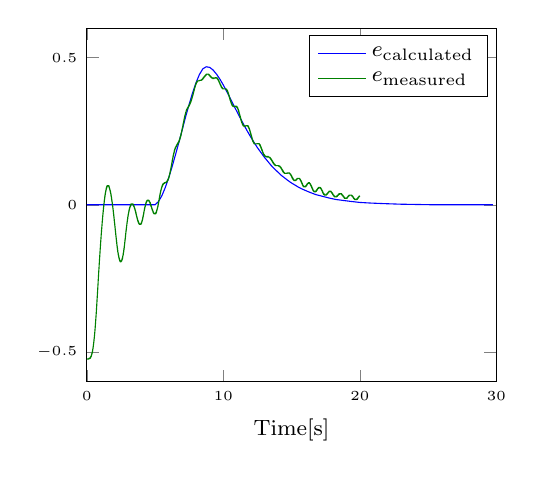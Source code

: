 % This file was created by matlab2tikz.
%
%The latest updates can be retrieved from
%  http://www.mathworks.com/matlabcentral/fileexchange/22022-matlab2tikz-matlab2tikz
%where you can also make suggestions and rate matlab2tikz.
%
\begin{tikzpicture}

\begin{axis}[%
width = 5.2cm,
at={(0.758in,0.488in)},
scale only axis,
xmin=0,
xmax=30,
xlabel={\footnotesize{Time[s]}},
ymin=-0.6,
ymax=0.6,
axis background/.style={fill=white},
ticklabel style = {font=\tiny},
legend style={legend cell align=left, align=left, draw=black, font = \footnotesize}
]
\addplot [color=blue]
  table[row sep=crcr]{%
0	0\\
5	0\\
5.25	0.011\\
5.5	0.031\\
5.75	0.059\\
6	0.092\\
6.25	0.13\\
6.5	0.171\\
6.75	0.213\\
7.25	0.301\\
7.5	0.342\\
7.75	0.381\\
8	0.415\\
8.25	0.443\\
8.5	0.462\\
8.75	0.469\\
9	0.467\\
9.25	0.458\\
9.5	0.444\\
9.75	0.427\\
10	0.407\\
10.25	0.385\\
10.75	0.339\\
11.25	0.294\\
11.5	0.272\\
11.75	0.251\\
12	0.231\\
12.25	0.212\\
12.5	0.194\\
12.75	0.178\\
13	0.162\\
13.25	0.148\\
13.5	0.134\\
13.75	0.122\\
14	0.111\\
14.25	0.1\\
14.5	0.091\\
14.75	0.082\\
15	0.074\\
15.25	0.067\\
15.5	0.06\\
15.75	0.054\\
16	0.049\\
16.25	0.044\\
16.75	0.035\\
17.25	0.029\\
17.75	0.023\\
18.25	0.018\\
18.75	0.015\\
19.25	0.012\\
20	0.008\\
20.75	0.006\\
21.75	0.004\\
23	0.002\\
25.5	0\\
29.75	0\\
};
\addlegendentry{$e_{\text{calculated}}$}

\addplot [color=black!50!green]
  table[row sep=crcr]{%
0	-0.524\\
0.154	-0.524\\
0.156	-0.522\\
0.218	-0.522\\
0.22	-0.521\\
0.25	-0.521\\
0.252	-0.519\\
0.274	-0.519\\
0.276	-0.517\\
0.292	-0.517\\
0.294	-0.516\\
0.308	-0.516\\
0.31	-0.514\\
0.322	-0.514\\
0.324	-0.513\\
0.332	-0.513\\
0.334	-0.511\\
0.344	-0.511\\
0.346	-0.51\\
0.354	-0.51\\
0.356	-0.508\\
0.364	-0.508\\
0.366	-0.507\\
0.372	-0.507\\
0.374	-0.505\\
0.38	-0.505\\
0.382	-0.504\\
0.388	-0.504\\
0.39	-0.502\\
0.396	-0.502\\
0.398	-0.501\\
0.402	-0.501\\
0.404	-0.499\\
0.41	-0.499\\
0.412	-0.498\\
0.416	-0.498\\
0.418	-0.496\\
0.422	-0.496\\
0.424	-0.494\\
0.428	-0.494\\
0.43	-0.493\\
0.434	-0.493\\
0.436	-0.491\\
0.438	-0.491\\
0.44	-0.49\\
0.444	-0.49\\
0.446	-0.488\\
0.45	-0.488\\
0.452	-0.487\\
0.454	-0.487\\
0.456	-0.485\\
0.46	-0.485\\
0.462	-0.484\\
0.464	-0.484\\
0.466	-0.482\\
0.468	-0.482\\
0.47	-0.481\\
0.474	-0.481\\
0.476	-0.479\\
0.478	-0.479\\
0.48	-0.478\\
0.482	-0.478\\
0.484	-0.476\\
0.486	-0.476\\
0.488	-0.475\\
0.49	-0.475\\
0.492	-0.473\\
0.494	-0.473\\
0.496	-0.471\\
0.5	-0.471\\
0.504	-0.468\\
0.506	-0.468\\
0.508	-0.467\\
0.51	-0.467\\
0.512	-0.465\\
0.514	-0.465\\
0.516	-0.464\\
0.518	-0.464\\
0.52	-0.462\\
0.522	-0.462\\
0.526	-0.459\\
0.528	-0.459\\
0.53	-0.458\\
0.532	-0.458\\
0.534	-0.456\\
0.536	-0.456\\
0.54	-0.453\\
0.542	-0.453\\
0.544	-0.452\\
0.546	-0.452\\
0.55	-0.448\\
0.552	-0.448\\
0.556	-0.445\\
0.558	-0.445\\
0.56	-0.444\\
0.562	-0.444\\
0.566	-0.441\\
0.568	-0.441\\
0.572	-0.438\\
0.574	-0.438\\
0.578	-0.435\\
0.58	-0.435\\
0.584	-0.432\\
0.586	-0.432\\
0.592	-0.427\\
0.594	-0.427\\
0.598	-0.424\\
0.6	-0.424\\
0.604	-0.421\\
0.606	-0.421\\
0.612	-0.416\\
0.614	-0.416\\
0.622	-0.41\\
0.624	-0.41\\
0.632	-0.404\\
0.634	-0.404\\
0.644	-0.396\\
0.646	-0.396\\
0.654	-0.39\\
0.656	-0.39\\
0.666	-0.382\\
0.668	-0.382\\
0.686	-0.369\\
0.688	-0.369\\
0.718	-0.346\\
0.72	-0.346\\
0.722	-0.344\\
0.724	-0.341\\
0.728	-0.338\\
0.73	-0.338\\
0.734	-0.335\\
0.736	-0.332\\
0.738	-0.33\\
0.74	-0.33\\
0.744	-0.327\\
0.746	-0.324\\
0.748	-0.324\\
0.824	-0.266\\
0.826	-0.263\\
0.884	-0.218\\
0.886	-0.218\\
0.93	-0.185\\
0.932	-0.185\\
0.954	-0.168\\
0.956	-0.168\\
0.976	-0.152\\
0.978	-0.152\\
0.992	-0.142\\
0.994	-0.142\\
1.008	-0.131\\
1.01	-0.131\\
1.022	-0.122\\
1.024	-0.122\\
1.034	-0.114\\
1.036	-0.114\\
1.046	-0.106\\
1.048	-0.106\\
1.056	-0.1\\
1.058	-0.1\\
1.066	-0.094\\
1.068	-0.094\\
1.076	-0.088\\
1.078	-0.088\\
1.084	-0.083\\
1.086	-0.083\\
1.092	-0.079\\
1.094	-0.079\\
1.1	-0.074\\
1.102	-0.074\\
1.108	-0.07\\
1.11	-0.07\\
1.116	-0.065\\
1.118	-0.065\\
1.124	-0.06\\
1.126	-0.06\\
1.13	-0.057\\
1.132	-0.057\\
1.138	-0.053\\
1.14	-0.053\\
1.144	-0.05\\
1.146	-0.05\\
1.15	-0.047\\
1.152	-0.047\\
1.158	-0.042\\
1.16	-0.042\\
1.164	-0.039\\
1.166	-0.039\\
1.17	-0.036\\
1.172	-0.036\\
1.176	-0.033\\
1.178	-0.033\\
1.18	-0.031\\
1.182	-0.031\\
1.186	-0.028\\
1.188	-0.028\\
1.192	-0.025\\
1.194	-0.025\\
1.198	-0.022\\
1.2	-0.022\\
1.202	-0.02\\
1.204	-0.02\\
1.208	-0.017\\
1.21	-0.017\\
1.212	-0.016\\
1.214	-0.016\\
1.218	-0.013\\
1.22	-0.013\\
1.222	-0.011\\
1.224	-0.011\\
1.226	-0.01\\
1.228	-0.01\\
1.232	-0.007\\
1.234	-0.007\\
1.236	-0.005\\
1.238	-0.005\\
1.242	-0.002\\
1.244	-0.002\\
1.246	-0.001\\
1.248	-0.001\\
1.25	0.001\\
1.252	0.001\\
1.254	0.003\\
1.256	0.003\\
1.258	0.004\\
1.26	0.004\\
1.262	0.006\\
1.264	0.006\\
1.268	0.009\\
1.27	0.009\\
1.272	0.01\\
1.274	0.01\\
1.276	0.012\\
1.278	0.012\\
1.28	0.013\\
1.282	0.013\\
1.284	0.015\\
1.286	0.015\\
1.288	0.016\\
1.29	0.016\\
1.292	0.018\\
1.294	0.018\\
1.296	0.019\\
1.298	0.019\\
1.3	0.021\\
1.302	0.021\\
1.304	0.022\\
1.308	0.022\\
1.31	0.024\\
1.312	0.024\\
1.314	0.026\\
1.316	0.026\\
1.318	0.027\\
1.32	0.027\\
1.322	0.029\\
1.326	0.029\\
1.328	0.03\\
1.33	0.03\\
1.332	0.032\\
1.336	0.032\\
1.338	0.033\\
1.34	0.033\\
1.342	0.035\\
1.346	0.035\\
1.348	0.036\\
1.35	0.036\\
1.352	0.038\\
1.356	0.038\\
1.358	0.039\\
1.362	0.039\\
1.364	0.041\\
1.368	0.041\\
1.37	0.042\\
1.374	0.042\\
1.376	0.044\\
1.38	0.044\\
1.382	0.046\\
1.386	0.046\\
1.388	0.047\\
1.394	0.047\\
1.396	0.049\\
1.4	0.049\\
1.402	0.05\\
1.406	0.05\\
1.408	0.052\\
1.414	0.052\\
1.416	0.053\\
1.42	0.053\\
1.422	0.055\\
1.43	0.055\\
1.432	0.056\\
1.438	0.056\\
1.44	0.058\\
1.448	0.058\\
1.45	0.059\\
1.458	0.059\\
1.46	0.061\\
1.47	0.061\\
1.472	0.062\\
1.484	0.062\\
1.486	0.064\\
1.506	0.064\\
1.508	0.065\\
1.51	0.065\\
1.512	0.064\\
1.516	0.064\\
1.518	0.065\\
1.586	0.065\\
1.588	0.064\\
1.61	0.064\\
1.612	0.062\\
1.626	0.062\\
1.628	0.061\\
1.636	0.061\\
1.638	0.059\\
1.646	0.059\\
1.648	0.058\\
1.656	0.058\\
1.658	0.056\\
1.666	0.056\\
1.668	0.055\\
1.674	0.055\\
1.676	0.053\\
1.684	0.053\\
1.686	0.052\\
1.69	0.052\\
1.692	0.05\\
1.7	0.05\\
1.702	0.049\\
1.708	0.049\\
1.71	0.047\\
1.716	0.047\\
1.718	0.046\\
1.724	0.046\\
1.726	0.044\\
1.732	0.044\\
1.734	0.042\\
1.738	0.042\\
1.74	0.041\\
1.746	0.041\\
1.748	0.039\\
1.752	0.039\\
1.754	0.038\\
1.758	0.038\\
1.76	0.036\\
1.764	0.036\\
1.766	0.035\\
1.77	0.035\\
1.772	0.033\\
1.776	0.033\\
1.778	0.032\\
1.782	0.032\\
1.784	0.03\\
1.786	0.03\\
1.788	0.029\\
1.792	0.029\\
1.794	0.027\\
1.798	0.027\\
1.8	0.026\\
1.802	0.026\\
1.804	0.024\\
1.808	0.024\\
1.81	0.022\\
1.812	0.022\\
1.814	0.021\\
1.818	0.021\\
1.82	0.019\\
1.822	0.019\\
1.824	0.018\\
1.826	0.018\\
1.828	0.016\\
1.832	0.016\\
1.834	0.015\\
1.836	0.015\\
1.838	0.013\\
1.842	0.013\\
1.844	0.012\\
1.846	0.012\\
1.848	0.01\\
1.85	0.01\\
1.852	0.009\\
1.856	0.009\\
1.858	0.007\\
1.86	0.007\\
1.862	0.006\\
1.864	0.006\\
1.866	0.004\\
1.87	0.004\\
1.872	0.003\\
1.874	0.003\\
1.876	0.001\\
1.878	0.001\\
1.88	-0.001\\
1.882	-0.001\\
1.884	-0.002\\
1.886	-0.002\\
1.888	-0.004\\
1.89	-0.004\\
1.892	-0.005\\
1.896	-0.005\\
1.898	-0.007\\
1.9	-0.007\\
1.902	-0.008\\
1.904	-0.008\\
1.906	-0.01\\
1.908	-0.01\\
1.91	-0.011\\
1.912	-0.011\\
1.914	-0.013\\
1.916	-0.013\\
1.918	-0.014\\
1.92	-0.014\\
1.922	-0.016\\
1.924	-0.016\\
1.926	-0.017\\
1.928	-0.017\\
1.93	-0.019\\
1.932	-0.019\\
1.934	-0.02\\
1.936	-0.02\\
1.938	-0.022\\
1.94	-0.022\\
1.942	-0.024\\
1.944	-0.024\\
1.946	-0.025\\
1.948	-0.025\\
1.952	-0.028\\
1.954	-0.028\\
1.956	-0.03\\
1.958	-0.03\\
1.96	-0.031\\
1.962	-0.031\\
1.964	-0.033\\
1.966	-0.033\\
1.968	-0.034\\
1.97	-0.034\\
1.974	-0.037\\
1.976	-0.037\\
1.978	-0.039\\
1.98	-0.039\\
1.982	-0.04\\
1.984	-0.04\\
1.986	-0.042\\
1.988	-0.042\\
1.992	-0.045\\
1.994	-0.045\\
1.996	-0.047\\
1.998	-0.047\\
2	-0.048\\
2.002	-0.048\\
2.006	-0.051\\
2.008	-0.051\\
2.01	-0.053\\
2.012	-0.053\\
2.014	-0.054\\
2.016	-0.054\\
2.018	-0.056\\
2.02	-0.056\\
2.024	-0.059\\
2.026	-0.059\\
2.028	-0.06\\
2.03	-0.06\\
2.032	-0.062\\
2.034	-0.062\\
2.038	-0.065\\
2.04	-0.065\\
2.042	-0.066\\
2.044	-0.066\\
2.046	-0.068\\
2.048	-0.068\\
2.052	-0.071\\
2.054	-0.071\\
2.056	-0.073\\
2.058	-0.073\\
2.06	-0.074\\
2.062	-0.074\\
2.066	-0.077\\
2.068	-0.077\\
2.07	-0.079\\
2.072	-0.079\\
2.076	-0.082\\
2.078	-0.082\\
2.08	-0.083\\
2.082	-0.083\\
2.084	-0.085\\
2.086	-0.085\\
2.09	-0.088\\
2.092	-0.088\\
2.094	-0.089\\
2.096	-0.089\\
2.098	-0.091\\
2.1	-0.091\\
2.104	-0.094\\
2.106	-0.094\\
2.108	-0.096\\
2.11	-0.096\\
2.112	-0.097\\
2.114	-0.097\\
2.118	-0.1\\
2.12	-0.1\\
2.122	-0.102\\
2.124	-0.102\\
2.126	-0.103\\
2.128	-0.103\\
2.132	-0.106\\
2.134	-0.106\\
2.136	-0.108\\
2.138	-0.108\\
2.14	-0.109\\
2.142	-0.109\\
2.146	-0.112\\
2.148	-0.112\\
2.15	-0.114\\
2.152	-0.114\\
2.154	-0.116\\
2.156	-0.116\\
2.158	-0.117\\
2.16	-0.117\\
2.162	-0.119\\
2.164	-0.119\\
2.166	-0.12\\
2.168	-0.12\\
2.17	-0.122\\
2.172	-0.122\\
2.176	-0.125\\
2.178	-0.125\\
2.18	-0.126\\
2.182	-0.126\\
2.184	-0.128\\
2.186	-0.128\\
2.188	-0.129\\
2.19	-0.129\\
2.192	-0.131\\
2.194	-0.131\\
2.196	-0.132\\
2.198	-0.132\\
2.2	-0.134\\
2.202	-0.134\\
2.204	-0.136\\
2.206	-0.136\\
2.208	-0.137\\
2.21	-0.137\\
2.212	-0.139\\
2.214	-0.139\\
2.216	-0.14\\
2.218	-0.14\\
2.22	-0.142\\
2.222	-0.142\\
2.224	-0.143\\
2.226	-0.143\\
2.228	-0.145\\
2.23	-0.145\\
2.232	-0.146\\
2.236	-0.146\\
2.238	-0.148\\
2.24	-0.148\\
2.242	-0.149\\
2.244	-0.149\\
2.246	-0.151\\
2.248	-0.151\\
2.25	-0.152\\
2.252	-0.152\\
2.254	-0.154\\
2.258	-0.154\\
2.26	-0.155\\
2.262	-0.155\\
2.264	-0.157\\
2.266	-0.157\\
2.268	-0.159\\
2.272	-0.159\\
2.274	-0.16\\
2.276	-0.16\\
2.278	-0.162\\
2.282	-0.162\\
2.284	-0.163\\
2.288	-0.163\\
2.29	-0.165\\
2.292	-0.165\\
2.294	-0.166\\
2.298	-0.166\\
2.3	-0.168\\
2.304	-0.168\\
2.306	-0.169\\
2.308	-0.169\\
2.31	-0.171\\
2.316	-0.171\\
2.318	-0.172\\
2.322	-0.172\\
2.324	-0.174\\
2.33	-0.174\\
2.332	-0.175\\
2.338	-0.175\\
2.34	-0.177\\
2.346	-0.177\\
2.348	-0.178\\
2.352	-0.178\\
2.354	-0.18\\
2.36	-0.18\\
2.362	-0.182\\
2.368	-0.182\\
2.37	-0.183\\
2.376	-0.183\\
2.378	-0.185\\
2.386	-0.185\\
2.388	-0.186\\
2.398	-0.186\\
2.4	-0.188\\
2.408	-0.188\\
2.41	-0.189\\
2.42	-0.189\\
2.422	-0.191\\
2.432	-0.191\\
2.434	-0.192\\
2.464	-0.192\\
2.466	-0.194\\
2.468	-0.194\\
2.47	-0.192\\
2.472	-0.192\\
2.474	-0.194\\
2.478	-0.194\\
2.48	-0.192\\
2.484	-0.192\\
2.486	-0.194\\
2.488	-0.194\\
2.49	-0.192\\
2.494	-0.192\\
2.496	-0.194\\
2.498	-0.194\\
2.5	-0.192\\
2.52	-0.192\\
2.522	-0.191\\
2.54	-0.191\\
2.542	-0.189\\
2.56	-0.189\\
2.562	-0.188\\
2.57	-0.188\\
2.572	-0.186\\
2.582	-0.186\\
2.584	-0.185\\
2.592	-0.185\\
2.594	-0.183\\
2.602	-0.183\\
2.604	-0.182\\
2.612	-0.182\\
2.614	-0.18\\
2.62	-0.18\\
2.622	-0.178\\
2.624	-0.178\\
2.626	-0.177\\
2.628	-0.178\\
2.63	-0.177\\
2.632	-0.177\\
2.634	-0.175\\
2.64	-0.175\\
2.642	-0.174\\
2.644	-0.174\\
2.646	-0.172\\
2.65	-0.172\\
2.652	-0.171\\
2.654	-0.171\\
2.656	-0.169\\
2.662	-0.169\\
2.664	-0.168\\
2.668	-0.168\\
2.67	-0.166\\
2.672	-0.166\\
2.674	-0.165\\
2.68	-0.165\\
2.684	-0.162\\
2.69	-0.162\\
2.694	-0.159\\
2.7	-0.159\\
2.704	-0.155\\
2.708	-0.155\\
2.71	-0.154\\
2.712	-0.154\\
2.714	-0.152\\
2.716	-0.152\\
2.718	-0.151\\
2.722	-0.151\\
2.726	-0.148\\
2.732	-0.148\\
2.736	-0.145\\
2.74	-0.145\\
2.742	-0.143\\
2.744	-0.143\\
2.748	-0.14\\
2.752	-0.14\\
2.756	-0.137\\
2.76	-0.137\\
2.762	-0.136\\
2.764	-0.136\\
2.768	-0.132\\
2.772	-0.132\\
2.776	-0.129\\
2.778	-0.129\\
2.78	-0.128\\
2.782	-0.128\\
2.784	-0.126\\
2.786	-0.126\\
2.788	-0.125\\
2.79	-0.125\\
2.792	-0.123\\
2.794	-0.123\\
2.798	-0.12\\
2.802	-0.12\\
2.806	-0.117\\
2.808	-0.117\\
2.81	-0.116\\
2.812	-0.116\\
2.814	-0.114\\
2.816	-0.114\\
2.82	-0.111\\
2.822	-0.111\\
2.824	-0.109\\
2.826	-0.109\\
2.828	-0.108\\
2.83	-0.108\\
2.832	-0.106\\
2.834	-0.106\\
2.836	-0.105\\
2.838	-0.105\\
2.842	-0.102\\
2.844	-0.102\\
2.846	-0.1\\
2.848	-0.1\\
2.85	-0.099\\
2.852	-0.099\\
2.854	-0.097\\
2.856	-0.097\\
2.86	-0.094\\
2.864	-0.094\\
2.868	-0.091\\
2.87	-0.091\\
2.872	-0.089\\
2.874	-0.089\\
2.876	-0.088\\
2.878	-0.088\\
2.88	-0.086\\
2.882	-0.086\\
2.884	-0.085\\
2.886	-0.085\\
2.888	-0.083\\
2.89	-0.083\\
2.892	-0.082\\
2.894	-0.082\\
2.896	-0.08\\
2.898	-0.08\\
2.9	-0.079\\
2.902	-0.079\\
2.904	-0.077\\
2.906	-0.077\\
2.908	-0.076\\
2.91	-0.076\\
2.912	-0.074\\
2.914	-0.074\\
2.916	-0.073\\
2.918	-0.073\\
2.92	-0.071\\
2.922	-0.071\\
2.924	-0.07\\
2.926	-0.07\\
2.928	-0.068\\
2.93	-0.068\\
2.932	-0.066\\
2.934	-0.066\\
2.936	-0.065\\
2.938	-0.065\\
2.94	-0.063\\
2.942	-0.063\\
2.944	-0.062\\
2.948	-0.062\\
2.95	-0.06\\
2.952	-0.06\\
2.954	-0.059\\
2.956	-0.059\\
2.958	-0.057\\
2.96	-0.057\\
2.962	-0.056\\
2.966	-0.056\\
2.968	-0.054\\
2.97	-0.054\\
2.972	-0.053\\
2.974	-0.053\\
2.976	-0.051\\
2.98	-0.051\\
2.982	-0.05\\
2.984	-0.05\\
2.986	-0.048\\
2.988	-0.048\\
2.99	-0.047\\
2.994	-0.047\\
2.996	-0.045\\
2.998	-0.045\\
3	-0.043\\
3.004	-0.043\\
3.006	-0.042\\
3.008	-0.042\\
3.01	-0.04\\
3.014	-0.04\\
3.016	-0.039\\
3.02	-0.039\\
3.022	-0.037\\
3.026	-0.037\\
3.028	-0.036\\
3.03	-0.036\\
3.032	-0.034\\
3.036	-0.034\\
3.038	-0.033\\
3.042	-0.033\\
3.044	-0.031\\
3.048	-0.031\\
3.05	-0.03\\
3.054	-0.03\\
3.056	-0.028\\
3.06	-0.028\\
3.062	-0.027\\
3.066	-0.027\\
3.068	-0.025\\
3.072	-0.025\\
3.074	-0.024\\
3.08	-0.024\\
3.082	-0.022\\
3.086	-0.022\\
3.088	-0.02\\
3.094	-0.02\\
3.096	-0.019\\
3.1	-0.019\\
3.102	-0.017\\
3.108	-0.017\\
3.11	-0.016\\
3.116	-0.016\\
3.118	-0.014\\
3.124	-0.014\\
3.126	-0.013\\
3.132	-0.013\\
3.134	-0.011\\
3.142	-0.011\\
3.144	-0.01\\
3.152	-0.01\\
3.154	-0.008\\
3.164	-0.008\\
3.166	-0.007\\
3.174	-0.007\\
3.176	-0.005\\
3.188	-0.005\\
3.19	-0.004\\
3.2	-0.004\\
3.202	-0.002\\
3.216	-0.002\\
3.218	-0.001\\
3.232	-0.001\\
3.234	0.001\\
3.254	0.001\\
3.256	0.003\\
3.368	0.003\\
3.37	0.001\\
3.398	0.001\\
3.4	-0.001\\
3.416	-0.001\\
3.418	-0.002\\
3.432	-0.002\\
3.434	-0.004\\
3.446	-0.004\\
3.448	-0.005\\
3.46	-0.005\\
3.462	-0.007\\
3.47	-0.007\\
3.472	-0.008\\
3.482	-0.008\\
3.484	-0.01\\
3.49	-0.01\\
3.492	-0.011\\
3.5	-0.011\\
3.502	-0.013\\
3.51	-0.013\\
3.512	-0.014\\
3.522	-0.014\\
3.524	-0.016\\
3.53	-0.016\\
3.532	-0.017\\
3.54	-0.017\\
3.542	-0.019\\
3.548	-0.019\\
3.55	-0.02\\
3.558	-0.02\\
3.56	-0.022\\
3.568	-0.022\\
3.57	-0.024\\
3.576	-0.024\\
3.578	-0.025\\
3.584	-0.025\\
3.586	-0.027\\
3.592	-0.027\\
3.594	-0.028\\
3.6	-0.028\\
3.602	-0.03\\
3.608	-0.03\\
3.61	-0.031\\
3.614	-0.031\\
3.616	-0.033\\
3.622	-0.033\\
3.624	-0.034\\
3.63	-0.034\\
3.632	-0.036\\
3.638	-0.036\\
3.64	-0.037\\
3.646	-0.037\\
3.648	-0.039\\
3.654	-0.039\\
3.656	-0.04\\
3.662	-0.04\\
3.664	-0.042\\
3.67	-0.042\\
3.672	-0.043\\
3.68	-0.043\\
3.682	-0.045\\
3.69	-0.045\\
3.692	-0.047\\
3.698	-0.047\\
3.7	-0.048\\
3.708	-0.048\\
3.71	-0.05\\
3.716	-0.05\\
3.718	-0.051\\
3.726	-0.051\\
3.728	-0.053\\
3.736	-0.053\\
3.738	-0.054\\
3.746	-0.054\\
3.748	-0.056\\
3.756	-0.056\\
3.758	-0.057\\
3.768	-0.057\\
3.77	-0.059\\
3.78	-0.059\\
3.782	-0.06\\
3.792	-0.06\\
3.794	-0.062\\
3.808	-0.062\\
3.81	-0.063\\
3.824	-0.063\\
3.826	-0.065\\
3.846	-0.065\\
3.848	-0.066\\
3.946	-0.066\\
3.948	-0.065\\
3.95	-0.065\\
3.952	-0.066\\
3.954	-0.066\\
3.956	-0.065\\
3.976	-0.065\\
3.978	-0.063\\
3.99	-0.063\\
3.992	-0.062\\
3.994	-0.063\\
3.996	-0.062\\
4.006	-0.062\\
4.008	-0.06\\
4.018	-0.06\\
4.02	-0.059\\
4.028	-0.059\\
4.03	-0.057\\
4.038	-0.057\\
4.04	-0.056\\
4.048	-0.056\\
4.05	-0.054\\
4.056	-0.054\\
4.058	-0.053\\
4.066	-0.053\\
4.068	-0.051\\
4.072	-0.051\\
4.074	-0.05\\
4.08	-0.05\\
4.082	-0.048\\
4.088	-0.048\\
4.09	-0.047\\
4.096	-0.047\\
4.098	-0.045\\
4.102	-0.045\\
4.104	-0.043\\
4.11	-0.043\\
4.112	-0.042\\
4.116	-0.042\\
4.118	-0.04\\
4.122	-0.04\\
4.124	-0.039\\
4.13	-0.039\\
4.132	-0.037\\
4.136	-0.037\\
4.138	-0.036\\
4.142	-0.036\\
4.144	-0.034\\
4.15	-0.034\\
4.152	-0.033\\
4.156	-0.033\\
4.158	-0.031\\
4.162	-0.031\\
4.164	-0.03\\
4.168	-0.03\\
4.17	-0.028\\
4.174	-0.028\\
4.176	-0.027\\
4.18	-0.027\\
4.182	-0.025\\
4.186	-0.025\\
4.188	-0.024\\
4.192	-0.024\\
4.194	-0.022\\
4.198	-0.022\\
4.2	-0.02\\
4.204	-0.02\\
4.206	-0.019\\
4.21	-0.019\\
4.212	-0.017\\
4.216	-0.017\\
4.218	-0.016\\
4.224	-0.016\\
4.226	-0.014\\
4.23	-0.014\\
4.232	-0.013\\
4.236	-0.013\\
4.238	-0.011\\
4.244	-0.011\\
4.246	-0.01\\
4.25	-0.01\\
4.252	-0.008\\
4.258	-0.008\\
4.26	-0.007\\
4.266	-0.007\\
4.268	-0.005\\
4.274	-0.005\\
4.276	-0.004\\
4.282	-0.004\\
4.284	-0.002\\
4.29	-0.002\\
4.292	-0.001\\
4.3	-0.001\\
4.302	0.001\\
4.308	0.001\\
4.31	0.003\\
4.318	0.003\\
4.32	0.004\\
4.328	0.004\\
4.33	0.006\\
4.338	0.006\\
4.34	0.007\\
4.35	0.007\\
4.352	0.009\\
4.364	0.009\\
4.366	0.01\\
4.378	0.01\\
4.38	0.012\\
4.394	0.012\\
4.396	0.013\\
4.416	0.013\\
4.418	0.015\\
4.458	0.015\\
4.46	0.016\\
4.506	0.016\\
4.508	0.015\\
4.544	0.015\\
4.546	0.013\\
4.568	0.013\\
4.57	0.012\\
4.586	0.012\\
4.588	0.01\\
4.604	0.01\\
4.606	0.009\\
4.618	0.009\\
4.62	0.007\\
4.63	0.007\\
4.632	0.006\\
4.644	0.006\\
4.646	0.004\\
4.656	0.004\\
4.658	0.003\\
4.668	0.003\\
4.67	0.001\\
4.678	0.001\\
4.68	-0.001\\
4.69	-0.001\\
4.692	-0.002\\
4.7	-0.002\\
4.702	-0.004\\
4.712	-0.004\\
4.714	-0.005\\
4.722	-0.005\\
4.724	-0.007\\
4.732	-0.007\\
4.734	-0.008\\
4.742	-0.008\\
4.744	-0.01\\
4.752	-0.01\\
4.754	-0.011\\
4.764	-0.011\\
4.766	-0.013\\
4.772	-0.013\\
4.774	-0.014\\
4.784	-0.014\\
4.786	-0.016\\
4.796	-0.016\\
4.798	-0.017\\
4.808	-0.017\\
4.81	-0.019\\
4.82	-0.019\\
4.822	-0.02\\
4.832	-0.02\\
4.834	-0.022\\
4.844	-0.022\\
4.846	-0.024\\
4.858	-0.024\\
4.86	-0.025\\
4.87	-0.025\\
4.872	-0.027\\
4.89	-0.027\\
4.892	-0.028\\
4.91	-0.028\\
4.912	-0.03\\
4.944	-0.03\\
4.946	-0.031\\
5.018	-0.031\\
5.02	-0.03\\
5.048	-0.03\\
5.05	-0.028\\
5.068	-0.028\\
5.07	-0.027\\
5.082	-0.027\\
5.084	-0.025\\
5.092	-0.025\\
5.094	-0.024\\
5.104	-0.024\\
5.106	-0.022\\
5.114	-0.022\\
5.116	-0.02\\
5.124	-0.02\\
5.126	-0.019\\
5.134	-0.019\\
5.136	-0.017\\
5.144	-0.017\\
5.146	-0.016\\
5.152	-0.016\\
5.154	-0.014\\
5.162	-0.014\\
5.164	-0.013\\
5.168	-0.013\\
5.17	-0.011\\
5.176	-0.011\\
5.178	-0.01\\
5.184	-0.01\\
5.186	-0.008\\
5.192	-0.008\\
5.194	-0.007\\
5.198	-0.007\\
5.2	-0.005\\
5.206	-0.005\\
5.208	-0.004\\
5.212	-0.004\\
5.214	-0.002\\
5.22	-0.002\\
5.222	-0.001\\
5.226	-0.001\\
5.228	0.001\\
5.232	0.001\\
5.234	0.003\\
5.238	0.003\\
5.24	0.004\\
5.246	0.004\\
5.248	0.006\\
5.25	0.006\\
5.252	0.007\\
5.256	0.007\\
5.258	0.009\\
5.262	0.009\\
5.264	0.01\\
5.268	0.01\\
5.27	0.012\\
5.274	0.012\\
5.276	0.013\\
5.28	0.013\\
5.282	0.015\\
5.288	0.015\\
5.29	0.016\\
5.292	0.016\\
5.294	0.018\\
5.298	0.018\\
5.3	0.019\\
5.304	0.019\\
5.306	0.021\\
5.31	0.021\\
5.312	0.022\\
5.316	0.022\\
5.318	0.024\\
5.322	0.024\\
5.324	0.026\\
5.328	0.026\\
5.33	0.027\\
5.334	0.027\\
5.336	0.029\\
5.34	0.029\\
5.342	0.03\\
5.348	0.03\\
5.35	0.032\\
5.352	0.032\\
5.354	0.033\\
5.36	0.033\\
5.362	0.035\\
5.366	0.035\\
5.368	0.036\\
5.372	0.036\\
5.374	0.038\\
5.378	0.038\\
5.38	0.039\\
5.386	0.039\\
5.388	0.041\\
5.392	0.041\\
5.394	0.042\\
5.398	0.042\\
5.4	0.044\\
5.406	0.044\\
5.408	0.046\\
5.414	0.046\\
5.416	0.047\\
5.42	0.047\\
5.422	0.049\\
5.428	0.049\\
5.43	0.05\\
5.436	0.05\\
5.438	0.052\\
5.444	0.052\\
5.446	0.053\\
5.454	0.053\\
5.456	0.055\\
5.462	0.055\\
5.464	0.056\\
5.472	0.056\\
5.474	0.058\\
5.482	0.058\\
5.484	0.059\\
5.492	0.059\\
5.494	0.061\\
5.504	0.061\\
5.506	0.062\\
5.516	0.062\\
5.518	0.064\\
5.528	0.064\\
5.53	0.065\\
5.544	0.065\\
5.546	0.067\\
5.56	0.067\\
5.562	0.069\\
5.578	0.069\\
5.58	0.07\\
5.602	0.07\\
5.604	0.072\\
5.638	0.072\\
5.64	0.073\\
5.684	0.073\\
5.686	0.075\\
5.764	0.075\\
5.766	0.076\\
5.822	0.076\\
5.824	0.078\\
5.856	0.078\\
5.858	0.079\\
5.88	0.079\\
5.882	0.081\\
5.902	0.081\\
5.904	0.082\\
5.922	0.082\\
5.924	0.084\\
5.94	0.084\\
5.942	0.085\\
5.954	0.085\\
5.956	0.087\\
5.966	0.087\\
5.968	0.088\\
5.978	0.088\\
5.98	0.09\\
5.99	0.09\\
5.992	0.092\\
6.002	0.092\\
6.004	0.093\\
6.012	0.093\\
6.014	0.095\\
6.022	0.095\\
6.024	0.096\\
6.03	0.096\\
6.032	0.098\\
6.04	0.098\\
6.042	0.099\\
6.048	0.099\\
6.05	0.101\\
6.058	0.101\\
6.06	0.102\\
6.066	0.102\\
6.068	0.104\\
6.072	0.104\\
6.074	0.105\\
6.082	0.105\\
6.084	0.107\\
6.088	0.107\\
6.09	0.108\\
6.096	0.108\\
6.098	0.11\\
6.104	0.11\\
6.106	0.111\\
6.11	0.111\\
6.112	0.113\\
6.116	0.113\\
6.118	0.115\\
6.124	0.115\\
6.126	0.116\\
6.13	0.116\\
6.132	0.118\\
6.138	0.118\\
6.14	0.119\\
6.144	0.119\\
6.146	0.121\\
6.15	0.121\\
6.152	0.122\\
6.158	0.122\\
6.16	0.124\\
6.162	0.124\\
6.164	0.125\\
6.17	0.125\\
6.172	0.127\\
6.176	0.127\\
6.178	0.128\\
6.18	0.128\\
6.182	0.13\\
6.188	0.13\\
6.19	0.131\\
6.192	0.131\\
6.194	0.133\\
6.2	0.133\\
6.202	0.134\\
6.204	0.134\\
6.206	0.136\\
6.212	0.136\\
6.214	0.138\\
6.218	0.138\\
6.22	0.139\\
6.224	0.139\\
6.226	0.141\\
6.23	0.141\\
6.232	0.142\\
6.234	0.142\\
6.236	0.144\\
6.242	0.144\\
6.244	0.145\\
6.248	0.145\\
6.25	0.147\\
6.252	0.147\\
6.254	0.148\\
6.258	0.148\\
6.26	0.15\\
6.264	0.15\\
6.266	0.151\\
6.27	0.151\\
6.272	0.153\\
6.276	0.153\\
6.278	0.154\\
6.284	0.154\\
6.286	0.156\\
6.288	0.156\\
6.29	0.157\\
6.296	0.157\\
6.298	0.159\\
6.302	0.159\\
6.304	0.161\\
6.308	0.161\\
6.31	0.162\\
6.314	0.162\\
6.316	0.164\\
6.322	0.164\\
6.324	0.165\\
6.328	0.165\\
6.33	0.167\\
6.334	0.167\\
6.336	0.168\\
6.342	0.168\\
6.344	0.17\\
6.348	0.17\\
6.35	0.171\\
6.356	0.171\\
6.358	0.173\\
6.364	0.173\\
6.366	0.174\\
6.372	0.174\\
6.374	0.176\\
6.378	0.176\\
6.38	0.177\\
6.388	0.177\\
6.39	0.179\\
6.396	0.179\\
6.398	0.18\\
6.404	0.18\\
6.406	0.182\\
6.412	0.182\\
6.414	0.184\\
6.422	0.184\\
6.424	0.185\\
6.432	0.185\\
6.434	0.187\\
6.442	0.187\\
6.444	0.188\\
6.454	0.188\\
6.456	0.19\\
6.466	0.19\\
6.468	0.191\\
6.478	0.191\\
6.48	0.193\\
6.492	0.193\\
6.494	0.194\\
6.508	0.194\\
6.51	0.196\\
6.524	0.196\\
6.526	0.197\\
6.54	0.197\\
6.542	0.199\\
6.558	0.199\\
6.56	0.2\\
6.578	0.2\\
6.58	0.202\\
6.598	0.202\\
6.6	0.204\\
6.62	0.204\\
6.622	0.205\\
6.638	0.205\\
6.64	0.207\\
6.66	0.207\\
6.662	0.208\\
6.678	0.208\\
6.68	0.21\\
6.696	0.21\\
6.698	0.211\\
6.712	0.211\\
6.714	0.213\\
6.728	0.213\\
6.73	0.214\\
6.744	0.214\\
6.746	0.216\\
6.758	0.216\\
6.76	0.217\\
6.77	0.217\\
6.772	0.219\\
6.782	0.219\\
6.784	0.22\\
6.794	0.22\\
6.796	0.222\\
6.804	0.222\\
6.806	0.223\\
6.816	0.223\\
6.818	0.225\\
6.826	0.225\\
6.828	0.227\\
6.836	0.227\\
6.838	0.228\\
6.844	0.228\\
6.846	0.23\\
6.854	0.23\\
6.856	0.231\\
6.864	0.231\\
6.866	0.233\\
6.874	0.233\\
6.876	0.234\\
6.882	0.234\\
6.884	0.236\\
6.888	0.236\\
6.89	0.237\\
6.898	0.237\\
6.9	0.239\\
6.906	0.239\\
6.908	0.24\\
6.914	0.24\\
6.916	0.242\\
6.92	0.242\\
6.922	0.243\\
6.928	0.243\\
6.93	0.245\\
6.936	0.245\\
6.938	0.246\\
6.944	0.246\\
6.946	0.248\\
6.95	0.248\\
6.952	0.25\\
6.958	0.25\\
6.96	0.251\\
6.966	0.251\\
6.968	0.253\\
6.972	0.253\\
6.974	0.254\\
6.98	0.254\\
6.982	0.256\\
6.986	0.256\\
6.988	0.257\\
6.992	0.257\\
6.994	0.259\\
7	0.259\\
7.002	0.26\\
7.006	0.26\\
7.008	0.262\\
7.012	0.262\\
7.014	0.263\\
7.02	0.263\\
7.022	0.265\\
7.026	0.265\\
7.028	0.266\\
7.032	0.266\\
7.034	0.268\\
7.04	0.268\\
7.042	0.269\\
7.044	0.269\\
7.046	0.271\\
7.052	0.271\\
7.054	0.273\\
7.058	0.273\\
7.06	0.274\\
7.064	0.274\\
7.066	0.276\\
7.072	0.276\\
7.074	0.277\\
7.078	0.277\\
7.08	0.279\\
7.084	0.279\\
7.086	0.28\\
7.092	0.28\\
7.094	0.282\\
7.098	0.282\\
7.1	0.283\\
7.104	0.283\\
7.106	0.285\\
7.11	0.285\\
7.112	0.286\\
7.118	0.286\\
7.12	0.288\\
7.124	0.288\\
7.126	0.289\\
7.13	0.289\\
7.132	0.291\\
7.136	0.291\\
7.138	0.292\\
7.144	0.292\\
7.146	0.294\\
7.15	0.294\\
7.152	0.296\\
7.158	0.296\\
7.16	0.297\\
7.166	0.297\\
7.168	0.299\\
7.172	0.299\\
7.174	0.3\\
7.18	0.3\\
7.182	0.302\\
7.188	0.302\\
7.19	0.303\\
7.196	0.303\\
7.198	0.305\\
7.204	0.305\\
7.206	0.306\\
7.212	0.306\\
7.214	0.308\\
7.22	0.308\\
7.222	0.309\\
7.23	0.309\\
7.232	0.311\\
7.24	0.311\\
7.242	0.312\\
7.248	0.312\\
7.25	0.314\\
7.258	0.314\\
7.26	0.315\\
7.268	0.315\\
7.27	0.317\\
7.278	0.317\\
7.28	0.319\\
7.29	0.319\\
7.292	0.32\\
7.302	0.32\\
7.304	0.322\\
7.316	0.322\\
7.318	0.323\\
7.33	0.323\\
7.332	0.325\\
7.346	0.325\\
7.348	0.326\\
7.362	0.326\\
7.364	0.328\\
7.38	0.328\\
7.382	0.329\\
7.398	0.329\\
7.4	0.331\\
7.414	0.331\\
7.416	0.332\\
7.434	0.332\\
7.436	0.334\\
7.456	0.334\\
7.458	0.335\\
7.472	0.335\\
7.474	0.337\\
7.492	0.337\\
7.494	0.338\\
7.508	0.338\\
7.51	0.34\\
7.526	0.34\\
7.528	0.342\\
7.542	0.342\\
7.544	0.343\\
7.558	0.343\\
7.56	0.345\\
7.572	0.345\\
7.574	0.346\\
7.588	0.346\\
7.59	0.348\\
7.6	0.348\\
7.602	0.349\\
7.612	0.349\\
7.614	0.351\\
7.624	0.351\\
7.626	0.352\\
7.636	0.352\\
7.638	0.354\\
7.648	0.354\\
7.65	0.355\\
7.66	0.355\\
7.662	0.357\\
7.67	0.357\\
7.672	0.358\\
7.68	0.358\\
7.682	0.36\\
7.69	0.36\\
7.692	0.362\\
7.7	0.362\\
7.702	0.363\\
7.71	0.363\\
7.712	0.365\\
7.72	0.365\\
7.722	0.366\\
7.728	0.366\\
7.73	0.368\\
7.738	0.368\\
7.74	0.369\\
7.748	0.369\\
7.75	0.371\\
7.758	0.371\\
7.76	0.372\\
7.768	0.372\\
7.77	0.374\\
7.776	0.374\\
7.778	0.375\\
7.784	0.375\\
7.786	0.377\\
7.792	0.377\\
7.794	0.378\\
7.802	0.378\\
7.804	0.38\\
7.81	0.38\\
7.812	0.381\\
7.818	0.381\\
7.82	0.383\\
7.828	0.383\\
7.83	0.385\\
7.836	0.385\\
7.838	0.386\\
7.842	0.386\\
7.844	0.388\\
7.852	0.388\\
7.854	0.389\\
7.862	0.389\\
7.864	0.391\\
7.872	0.391\\
7.874	0.392\\
7.878	0.392\\
7.88	0.394\\
7.888	0.394\\
7.89	0.395\\
7.898	0.395\\
7.9	0.397\\
7.904	0.397\\
7.906	0.398\\
7.914	0.398\\
7.916	0.4\\
7.924	0.4\\
7.926	0.401\\
7.934	0.401\\
7.936	0.403\\
7.944	0.403\\
7.946	0.404\\
7.954	0.404\\
7.956	0.406\\
7.966	0.406\\
7.968	0.408\\
7.976	0.408\\
7.978	0.409\\
7.988	0.409\\
7.99	0.411\\
8	0.411\\
8.002	0.412\\
8.016	0.412\\
8.018	0.414\\
8.03	0.414\\
8.032	0.415\\
8.048	0.415\\
8.05	0.417\\
8.068	0.417\\
8.07	0.418\\
8.092	0.418\\
8.094	0.42\\
8.122	0.42\\
8.124	0.421\\
8.22	0.421\\
8.222	0.423\\
8.224	0.423\\
8.226	0.421\\
8.23	0.421\\
8.232	0.423\\
8.372	0.423\\
8.374	0.424\\
8.424	0.424\\
8.426	0.426\\
8.46	0.426\\
8.462	0.427\\
8.494	0.427\\
8.496	0.429\\
8.518	0.429\\
8.52	0.431\\
8.548	0.431\\
8.55	0.432\\
8.574	0.432\\
8.576	0.434\\
8.6	0.434\\
8.602	0.435\\
8.622	0.435\\
8.624	0.437\\
8.628	0.437\\
8.63	0.435\\
8.632	0.435\\
8.634	0.437\\
8.656	0.437\\
8.658	0.438\\
8.682	0.438\\
8.684	0.44\\
8.712	0.44\\
8.714	0.441\\
8.744	0.441\\
8.746	0.443\\
8.78	0.443\\
8.782	0.444\\
8.9	0.444\\
8.902	0.443\\
8.942	0.443\\
8.944	0.441\\
8.976	0.441\\
8.978	0.44\\
9.002	0.44\\
9.004	0.438\\
9.028	0.438\\
9.03	0.437\\
9.052	0.437\\
9.054	0.435\\
9.058	0.435\\
9.06	0.437\\
9.062	0.437\\
9.064	0.435\\
9.086	0.435\\
9.088	0.434\\
9.124	0.434\\
9.126	0.432\\
9.164	0.432\\
9.166	0.431\\
9.232	0.431\\
9.234	0.429\\
9.296	0.429\\
9.298	0.431\\
9.442	0.431\\
9.444	0.432\\
9.448	0.432\\
9.45	0.431\\
9.454	0.431\\
9.456	0.432\\
9.46	0.432\\
9.462	0.431\\
9.466	0.431\\
9.468	0.432\\
9.472	0.432\\
9.474	0.431\\
9.544	0.431\\
9.546	0.429\\
9.574	0.429\\
9.576	0.427\\
9.6	0.427\\
9.602	0.426\\
9.622	0.426\\
9.624	0.424\\
9.64	0.424\\
9.642	0.423\\
9.654	0.423\\
9.656	0.421\\
9.67	0.421\\
9.672	0.42\\
9.684	0.42\\
9.686	0.418\\
9.698	0.418\\
9.7	0.417\\
9.712	0.417\\
9.714	0.415\\
9.728	0.415\\
9.73	0.414\\
9.742	0.414\\
9.744	0.412\\
9.754	0.412\\
9.756	0.411\\
9.768	0.411\\
9.77	0.409\\
9.782	0.409\\
9.784	0.408\\
9.794	0.408\\
9.796	0.406\\
9.814	0.406\\
9.816	0.404\\
9.828	0.404\\
9.83	0.403\\
9.848	0.403\\
9.85	0.401\\
9.864	0.401\\
9.866	0.4\\
9.882	0.4\\
9.884	0.398\\
9.904	0.398\\
9.906	0.397\\
9.928	0.397\\
9.93	0.395\\
9.968	0.395\\
9.97	0.394\\
10.198	0.394\\
10.2	0.392\\
10.232	0.392\\
10.234	0.391\\
10.258	0.391\\
10.26	0.389\\
10.278	0.389\\
10.28	0.388\\
10.294	0.388\\
10.296	0.386\\
10.308	0.386\\
10.31	0.385\\
10.322	0.385\\
10.324	0.383\\
10.336	0.383\\
10.338	0.381\\
10.346	0.381\\
10.348	0.38\\
10.358	0.38\\
10.36	0.378\\
10.37	0.378\\
10.372	0.377\\
10.38	0.377\\
10.382	0.375\\
10.39	0.375\\
10.392	0.374\\
10.402	0.374\\
10.404	0.372\\
10.41	0.372\\
10.412	0.371\\
10.42	0.371\\
10.422	0.369\\
10.43	0.369\\
10.432	0.368\\
10.44	0.368\\
10.442	0.366\\
10.45	0.366\\
10.452	0.365\\
10.458	0.365\\
10.46	0.363\\
10.468	0.363\\
10.47	0.362\\
10.478	0.362\\
10.48	0.36\\
10.488	0.36\\
10.49	0.358\\
10.498	0.358\\
10.5	0.357\\
10.506	0.357\\
10.508	0.355\\
10.518	0.355\\
10.52	0.354\\
10.528	0.354\\
10.53	0.352\\
10.54	0.352\\
10.542	0.351\\
10.552	0.351\\
10.554	0.349\\
10.562	0.349\\
10.564	0.348\\
10.574	0.348\\
10.576	0.346\\
10.588	0.346\\
10.59	0.345\\
10.6	0.345\\
10.602	0.343\\
10.616	0.343\\
10.618	0.342\\
10.63	0.342\\
10.632	0.34\\
10.65	0.34\\
10.652	0.338\\
10.67	0.338\\
10.672	0.337\\
10.696	0.337\\
10.698	0.335\\
10.738	0.335\\
10.74	0.334\\
10.856	0.334\\
10.858	0.335\\
10.942	0.335\\
10.944	0.334\\
10.984	0.334\\
10.986	0.332\\
11.008	0.332\\
11.01	0.331\\
11.028	0.331\\
11.03	0.329\\
11.046	0.329\\
11.048	0.328\\
11.06	0.328\\
11.062	0.326\\
11.072	0.326\\
11.074	0.325\\
11.084	0.325\\
11.086	0.323\\
11.096	0.323\\
11.098	0.322\\
11.108	0.322\\
11.11	0.32\\
11.118	0.32\\
11.12	0.319\\
11.128	0.319\\
11.13	0.317\\
11.136	0.317\\
11.138	0.315\\
11.148	0.315\\
11.15	0.314\\
11.156	0.314\\
11.158	0.312\\
11.164	0.312\\
11.166	0.311\\
11.174	0.311\\
11.176	0.309\\
11.182	0.309\\
11.184	0.308\\
11.192	0.308\\
11.194	0.306\\
11.2	0.306\\
11.202	0.305\\
11.21	0.305\\
11.212	0.303\\
11.218	0.303\\
11.22	0.302\\
11.226	0.302\\
11.228	0.3\\
11.234	0.3\\
11.236	0.299\\
11.244	0.299\\
11.246	0.297\\
11.252	0.297\\
11.254	0.296\\
11.26	0.296\\
11.262	0.294\\
11.27	0.294\\
11.272	0.292\\
11.278	0.292\\
11.28	0.291\\
11.288	0.291\\
11.29	0.289\\
11.298	0.289\\
11.3	0.288\\
11.308	0.288\\
11.31	0.286\\
11.318	0.286\\
11.32	0.285\\
11.328	0.285\\
11.33	0.283\\
11.338	0.283\\
11.34	0.282\\
11.346	0.282\\
11.348	0.28\\
11.36	0.28\\
11.362	0.279\\
11.372	0.279\\
11.374	0.277\\
11.384	0.277\\
11.386	0.276\\
11.398	0.276\\
11.4	0.274\\
11.416	0.274\\
11.418	0.273\\
11.434	0.273\\
11.436	0.271\\
11.456	0.271\\
11.458	0.269\\
11.478	0.269\\
11.48	0.268\\
11.522	0.268\\
11.524	0.266\\
11.528	0.266\\
11.53	0.268\\
11.532	0.266\\
11.592	0.266\\
11.594	0.268\\
11.672	0.268\\
11.674	0.269\\
11.77	0.269\\
11.772	0.268\\
11.808	0.268\\
11.81	0.266\\
11.828	0.266\\
11.83	0.265\\
11.846	0.265\\
11.848	0.263\\
11.862	0.263\\
11.864	0.262\\
11.876	0.262\\
11.878	0.26\\
11.89	0.26\\
11.892	0.259\\
11.902	0.259\\
11.904	0.257\\
11.914	0.257\\
11.916	0.256\\
11.924	0.256\\
11.926	0.254\\
11.934	0.254\\
11.936	0.253\\
11.944	0.253\\
11.946	0.251\\
11.954	0.251\\
11.956	0.25\\
11.964	0.25\\
11.966	0.248\\
11.974	0.248\\
11.976	0.246\\
11.982	0.246\\
11.984	0.245\\
11.992	0.245\\
11.994	0.243\\
12.002	0.243\\
12.004	0.242\\
12.01	0.242\\
12.012	0.24\\
12.018	0.24\\
12.02	0.239\\
12.028	0.239\\
12.03	0.237\\
12.038	0.237\\
12.04	0.236\\
12.046	0.236\\
12.048	0.234\\
12.056	0.234\\
12.058	0.233\\
12.064	0.233\\
12.066	0.231\\
12.074	0.231\\
12.076	0.23\\
12.084	0.23\\
12.086	0.228\\
12.092	0.228\\
12.094	0.227\\
12.102	0.227\\
12.104	0.225\\
12.112	0.225\\
12.114	0.223\\
12.124	0.223\\
12.126	0.222\\
12.134	0.222\\
12.136	0.22\\
12.144	0.22\\
12.146	0.219\\
12.156	0.219\\
12.158	0.217\\
12.172	0.217\\
12.174	0.216\\
12.184	0.216\\
12.186	0.214\\
12.196	0.214\\
12.198	0.213\\
12.214	0.213\\
12.216	0.211\\
12.23	0.211\\
12.232	0.21\\
12.25	0.21\\
12.252	0.208\\
12.282	0.208\\
12.284	0.207\\
12.472	0.207\\
12.474	0.208\\
12.604	0.208\\
12.606	0.207\\
12.638	0.207\\
12.64	0.205\\
12.666	0.205\\
12.668	0.204\\
12.686	0.204\\
12.688	0.202\\
12.702	0.202\\
12.704	0.2\\
12.718	0.2\\
12.72	0.199\\
12.732	0.199\\
12.734	0.197\\
12.746	0.197\\
12.748	0.196\\
12.76	0.196\\
12.762	0.194\\
12.772	0.194\\
12.774	0.193\\
12.784	0.193\\
12.786	0.191\\
12.798	0.191\\
12.8	0.19\\
12.81	0.19\\
12.812	0.188\\
12.822	0.188\\
12.824	0.187\\
12.834	0.187\\
12.836	0.185\\
12.846	0.185\\
12.848	0.184\\
12.856	0.184\\
12.858	0.182\\
12.87	0.182\\
12.872	0.18\\
12.882	0.18\\
12.884	0.179\\
12.894	0.179\\
12.896	0.177\\
12.908	0.177\\
12.91	0.176\\
12.922	0.176\\
12.924	0.174\\
12.936	0.174\\
12.938	0.173\\
12.954	0.173\\
12.956	0.171\\
12.97	0.171\\
12.972	0.17\\
12.996	0.17\\
12.998	0.168\\
13.018	0.168\\
13.02	0.167\\
13.042	0.167\\
13.044	0.165\\
13.086	0.165\\
13.088	0.164\\
13.196	0.164\\
13.198	0.162\\
13.252	0.162\\
13.254	0.164\\
13.288	0.164\\
13.29	0.162\\
13.374	0.162\\
13.376	0.161\\
13.412	0.161\\
13.414	0.159\\
13.442	0.159\\
13.444	0.157\\
13.47	0.157\\
13.472	0.156\\
13.494	0.156\\
13.496	0.154\\
13.518	0.154\\
13.52	0.153\\
13.536	0.153\\
13.538	0.151\\
13.554	0.151\\
13.556	0.15\\
13.572	0.15\\
13.574	0.148\\
13.592	0.148\\
13.594	0.147\\
13.612	0.147\\
13.614	0.145\\
13.632	0.145\\
13.634	0.144\\
13.656	0.144\\
13.658	0.142\\
13.674	0.142\\
13.676	0.141\\
13.692	0.141\\
13.694	0.139\\
13.716	0.139\\
13.718	0.138\\
13.75	0.138\\
13.752	0.136\\
13.788	0.136\\
13.79	0.134\\
13.828	0.134\\
13.83	0.133\\
14.072	0.133\\
14.074	0.131\\
14.126	0.131\\
14.128	0.13\\
14.158	0.13\\
14.16	0.128\\
14.192	0.128\\
14.194	0.127\\
14.216	0.127\\
14.218	0.125\\
14.236	0.125\\
14.238	0.124\\
14.254	0.124\\
14.256	0.122\\
14.272	0.122\\
14.274	0.121\\
14.296	0.121\\
14.298	0.119\\
14.316	0.119\\
14.318	0.118\\
14.334	0.118\\
14.336	0.116\\
14.35	0.116\\
14.352	0.115\\
14.372	0.115\\
14.374	0.113\\
14.392	0.113\\
14.394	0.111\\
14.416	0.111\\
14.418	0.11\\
14.45	0.11\\
14.452	0.108\\
14.482	0.108\\
14.484	0.107\\
14.666	0.107\\
14.668	0.108\\
14.838	0.108\\
14.84	0.107\\
14.872	0.107\\
14.874	0.105\\
14.902	0.105\\
14.904	0.104\\
14.924	0.104\\
14.926	0.102\\
14.944	0.102\\
14.946	0.101\\
14.964	0.101\\
14.966	0.099\\
14.982	0.099\\
14.984	0.098\\
14.998	0.098\\
15	0.096\\
15.014	0.096\\
15.016	0.095\\
15.032	0.095\\
15.034	0.093\\
15.048	0.093\\
15.05	0.092\\
15.066	0.092\\
15.068	0.09\\
15.084	0.09\\
15.086	0.088\\
15.104	0.088\\
15.106	0.087\\
15.126	0.087\\
15.128	0.085\\
15.152	0.085\\
15.154	0.084\\
15.192	0.084\\
15.194	0.082\\
15.286	0.082\\
15.288	0.084\\
15.33	0.084\\
15.332	0.085\\
15.362	0.085\\
15.364	0.087\\
15.392	0.087\\
15.394	0.088\\
15.43	0.088\\
15.432	0.09\\
15.574	0.09\\
15.576	0.088\\
15.606	0.088\\
15.608	0.087\\
15.628	0.087\\
15.63	0.085\\
15.648	0.085\\
15.65	0.084\\
15.664	0.084\\
15.666	0.082\\
15.68	0.082\\
15.682	0.081\\
15.696	0.081\\
15.698	0.079\\
15.71	0.079\\
15.712	0.078\\
15.726	0.078\\
15.728	0.076\\
15.74	0.076\\
15.742	0.075\\
15.754	0.075\\
15.756	0.073\\
15.768	0.073\\
15.77	0.072\\
15.782	0.072\\
15.784	0.07\\
15.798	0.07\\
15.8	0.069\\
15.814	0.069\\
15.816	0.067\\
15.832	0.067\\
15.834	0.065\\
15.85	0.065\\
15.852	0.064\\
15.874	0.064\\
15.876	0.062\\
15.91	0.062\\
15.912	0.061\\
16.008	0.061\\
16.01	0.062\\
16.04	0.062\\
16.042	0.064\\
16.07	0.064\\
16.072	0.065\\
16.094	0.065\\
16.096	0.067\\
16.114	0.067\\
16.116	0.069\\
16.136	0.069\\
16.138	0.07\\
16.158	0.07\\
16.16	0.072\\
16.192	0.072\\
16.194	0.073\\
16.24	0.073\\
16.242	0.075\\
16.298	0.075\\
16.3	0.073\\
16.334	0.073\\
16.336	0.072\\
16.362	0.072\\
16.364	0.07\\
16.384	0.07\\
16.386	0.069\\
16.402	0.069\\
16.404	0.067\\
16.416	0.067\\
16.418	0.065\\
16.434	0.065\\
16.436	0.064\\
16.448	0.064\\
16.45	0.062\\
16.462	0.062\\
16.464	0.061\\
16.476	0.061\\
16.478	0.059\\
16.49	0.059\\
16.492	0.058\\
16.504	0.058\\
16.506	0.056\\
16.52	0.056\\
16.522	0.055\\
16.534	0.055\\
16.536	0.053\\
16.548	0.053\\
16.55	0.052\\
16.566	0.052\\
16.568	0.05\\
16.584	0.05\\
16.586	0.049\\
16.602	0.049\\
16.604	0.047\\
16.626	0.047\\
16.628	0.046\\
16.658	0.046\\
16.66	0.044\\
16.758	0.044\\
16.76	0.046\\
16.794	0.046\\
16.796	0.047\\
16.822	0.047\\
16.824	0.049\\
16.842	0.049\\
16.844	0.05\\
16.864	0.05\\
16.866	0.052\\
16.884	0.052\\
16.886	0.053\\
16.908	0.053\\
16.91	0.055\\
16.93	0.055\\
16.932	0.056\\
16.96	0.056\\
16.962	0.058\\
16.996	0.058\\
16.998	0.059\\
17.076	0.059\\
17.078	0.058\\
17.118	0.058\\
17.12	0.056\\
17.144	0.056\\
17.146	0.055\\
17.164	0.055\\
17.166	0.053\\
17.184	0.053\\
17.186	0.052\\
17.202	0.052\\
17.204	0.05\\
17.218	0.05\\
17.22	0.049\\
17.234	0.049\\
17.236	0.047\\
17.25	0.047\\
17.252	0.046\\
17.266	0.046\\
17.268	0.044\\
17.282	0.044\\
17.284	0.042\\
17.298	0.042\\
17.3	0.041\\
17.316	0.041\\
17.318	0.039\\
17.336	0.039\\
17.338	0.038\\
17.358	0.038\\
17.36	0.036\\
17.382	0.036\\
17.384	0.035\\
17.412	0.035\\
17.414	0.033\\
17.538	0.033\\
17.54	0.035\\
17.574	0.035\\
17.576	0.036\\
17.602	0.036\\
17.604	0.038\\
17.628	0.038\\
17.63	0.039\\
17.656	0.039\\
17.658	0.041\\
17.682	0.041\\
17.684	0.042\\
17.712	0.042\\
17.714	0.044\\
17.746	0.044\\
17.748	0.046\\
17.88	0.046\\
17.882	0.044\\
17.916	0.044\\
17.918	0.042\\
17.94	0.042\\
17.942	0.041\\
17.964	0.041\\
17.966	0.039\\
17.988	0.039\\
17.99	0.038\\
18.01	0.038\\
18.012	0.036\\
18.028	0.036\\
18.03	0.035\\
18.048	0.035\\
18.05	0.033\\
18.072	0.033\\
18.074	0.032\\
18.098	0.032\\
18.1	0.03\\
18.126	0.03\\
18.128	0.029\\
18.164	0.029\\
18.166	0.027\\
18.294	0.027\\
18.296	0.029\\
18.338	0.029\\
18.34	0.03\\
18.362	0.03\\
18.364	0.032\\
18.392	0.032\\
18.394	0.033\\
18.424	0.033\\
18.426	0.035\\
18.456	0.035\\
18.458	0.036\\
18.492	0.036\\
18.494	0.038\\
18.64	0.038\\
18.642	0.036\\
18.672	0.036\\
18.674	0.035\\
18.706	0.035\\
18.708	0.033\\
18.73	0.033\\
18.732	0.032\\
18.752	0.032\\
18.754	0.03\\
18.774	0.03\\
18.776	0.029\\
18.8	0.029\\
18.802	0.027\\
18.83	0.027\\
18.832	0.026\\
18.86	0.026\\
18.862	0.024\\
18.896	0.024\\
18.898	0.022\\
19.048	0.022\\
19.05	0.024\\
19.082	0.024\\
19.084	0.026\\
19.114	0.026\\
19.116	0.027\\
19.14	0.027\\
19.142	0.029\\
19.172	0.029\\
19.174	0.03\\
19.2	0.03\\
19.202	0.032\\
19.242	0.032\\
19.244	0.033\\
19.384	0.033\\
19.386	0.032\\
19.422	0.032\\
19.424	0.03\\
19.448	0.03\\
19.45	0.029\\
19.478	0.029\\
19.48	0.027\\
19.504	0.027\\
19.506	0.026\\
19.526	0.026\\
19.528	0.024\\
19.546	0.024\\
19.548	0.022\\
19.574	0.022\\
19.576	0.021\\
19.608	0.021\\
19.61	0.019\\
19.644	0.019\\
19.646	0.018\\
19.772	0.018\\
19.774	0.019\\
19.81	0.019\\
19.812	0.021\\
19.836	0.021\\
19.838	0.022\\
19.862	0.022\\
19.864	0.024\\
19.89	0.024\\
19.892	0.026\\
19.92	0.026\\
19.922	0.027\\
19.946	0.027\\
19.948	0.029\\
19.984	0.029\\
19.986	0.03\\
19.99	0.03\\
};
\addlegendentry{$e_{\text{measured}}$}

\end{axis}
\end{tikzpicture}%
